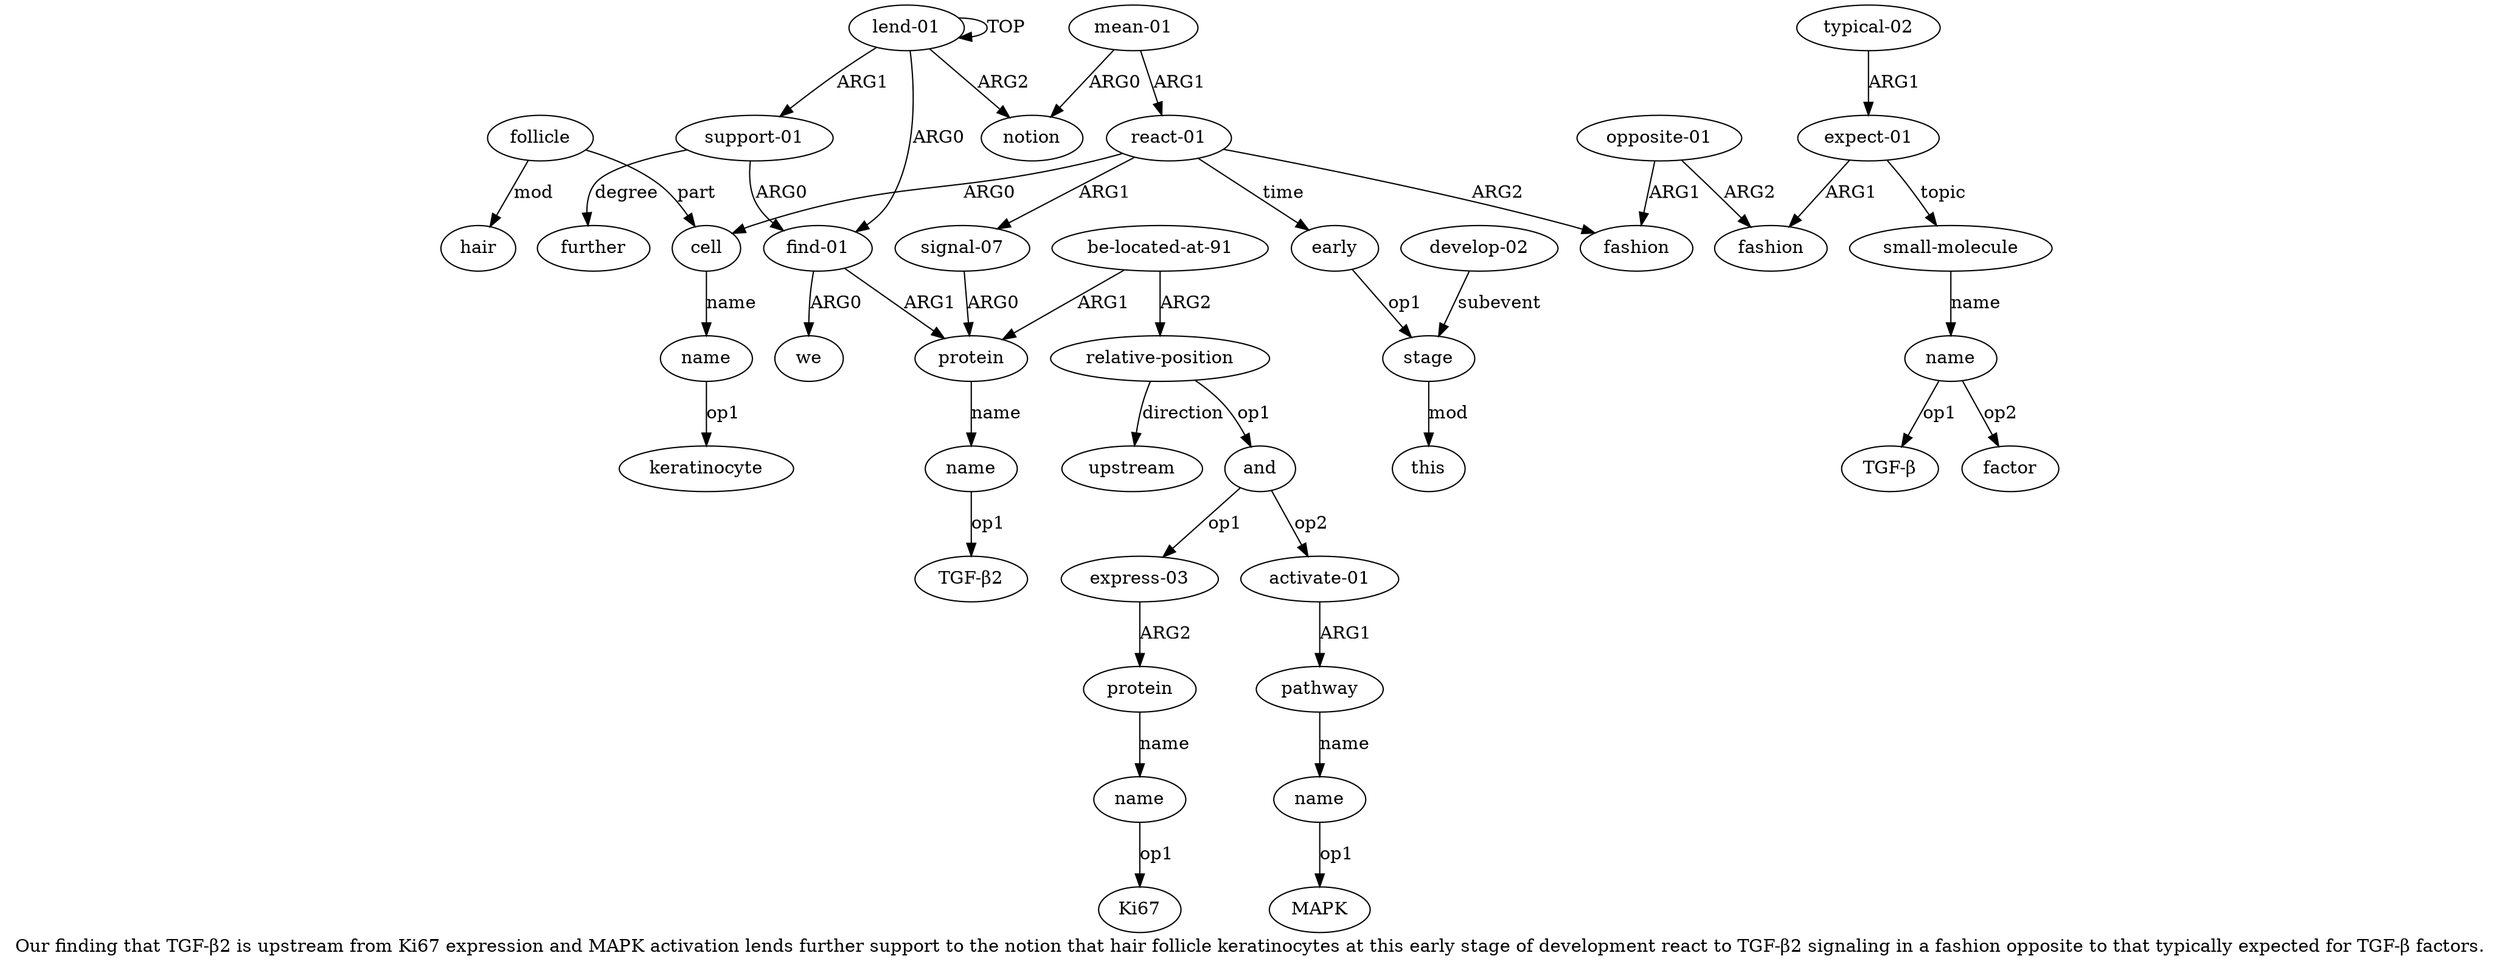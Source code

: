digraph  {
	graph [label="Our finding that TGF-β2 is upstream from Ki67 expression and MAPK activation lends further support to the notion that hair follicle \
keratinocytes at this early stage of development react to TGF-β2 signaling in a fashion opposite to that typically expected for \
TGF-β factors."];
	node [label="\N"];
	a20	 [color=black,
		gold_ind=20,
		gold_label=cell,
		label=cell,
		test_ind=20,
		test_label=cell];
	a21	 [color=black,
		gold_ind=21,
		gold_label=name,
		label=name,
		test_ind=21,
		test_label=name];
	a20 -> a21 [key=0,
	color=black,
	gold_label=name,
	label=name,
	test_label=name];
"a21 keratinocyte" [color=black,
	gold_ind=-1,
	gold_label=keratinocyte,
	label=keratinocyte,
	test_ind=-1,
	test_label=keratinocyte];
a21 -> "a21 keratinocyte" [key=0,
color=black,
gold_label=op1,
label=op1,
test_label=op1];
a22 [color=black,
gold_ind=22,
gold_label=follicle,
label=follicle,
test_ind=22,
test_label=follicle];
a22 -> a20 [key=0,
color=black,
gold_label=part,
label=part,
test_label=part];
a23 [color=black,
gold_ind=23,
gold_label=hair,
label=hair,
test_ind=23,
test_label=hair];
a22 -> a23 [key=0,
color=black,
gold_label=mod,
label=mod,
test_label=mod];
a24 [color=black,
gold_ind=24,
gold_label="signal-07",
label="signal-07",
test_ind=24,
test_label="signal-07"];
a3 [color=black,
gold_ind=3,
gold_label=protein,
label=protein,
test_ind=3,
test_label=protein];
a24 -> a3 [key=0,
color=black,
gold_label=ARG0,
label=ARG0,
test_label=ARG0];
a25 [color=black,
gold_ind=25,
gold_label=fashion,
label=fashion,
test_ind=25,
test_label=fashion];
a26 [color=black,
gold_ind=26,
gold_label="opposite-01",
label="opposite-01",
test_ind=26,
test_label="opposite-01"];
a26 -> a25 [key=0,
color=black,
gold_label=ARG1,
label=ARG1,
test_label=ARG1];
a27 [color=black,
gold_ind=27,
gold_label=fashion,
label=fashion,
test_ind=27,
test_label=fashion];
a26 -> a27 [key=0,
color=black,
gold_label=ARG2,
label=ARG2,
test_label=ARG2];
a28 [color=black,
gold_ind=28,
gold_label="expect-01",
label="expect-01",
test_ind=28,
test_label="expect-01"];
a28 -> a27 [key=0,
color=black,
gold_label=ARG1,
label=ARG1,
test_label=ARG1];
a30 [color=black,
gold_ind=30,
gold_label="small-molecule",
label="small-molecule",
test_ind=30,
test_label="small-molecule"];
a28 -> a30 [key=0,
color=black,
gold_label=topic,
label=topic,
test_label=topic];
a29 [color=black,
gold_ind=29,
gold_label="typical-02",
label="typical-02",
test_ind=29,
test_label="typical-02"];
a29 -> a28 [key=0,
color=black,
gold_label=ARG1,
label=ARG1,
test_label=ARG1];
a31 [color=black,
gold_ind=31,
gold_label=name,
label=name,
test_ind=31,
test_label=name];
"a31 factor" [color=black,
gold_ind=-1,
gold_label=factor,
label=factor,
test_ind=-1,
test_label=factor];
a31 -> "a31 factor" [key=0,
color=black,
gold_label=op2,
label=op2,
test_label=op2];
"a31 TGF-β" [color=black,
gold_ind=-1,
gold_label="TGF-β",
label="TGF-β",
test_ind=-1,
test_label="TGF-β"];
a31 -> "a31 TGF-β" [key=0,
color=black,
gold_label=op1,
label=op1,
test_label=op1];
a30 -> a31 [key=0,
color=black,
gold_label=name,
label=name,
test_label=name];
a33 [color=black,
gold_ind=33,
gold_label=stage,
label=stage,
test_ind=33,
test_label=stage];
a35 [color=black,
gold_ind=35,
gold_label=this,
label=this,
test_ind=35,
test_label=this];
a33 -> a35 [key=0,
color=black,
gold_label=mod,
label=mod,
test_label=mod];
"a4 TGF-β2" [color=black,
gold_ind=-1,
gold_label="TGF-β2",
label="TGF-β2",
test_ind=-1,
test_label="TGF-β2"];
a34 [color=black,
gold_ind=34,
gold_label="develop-02",
label="develop-02",
test_ind=34,
test_label="develop-02"];
a34 -> a33 [key=0,
color=black,
gold_label=subevent,
label=subevent,
test_label=subevent];
a32 [color=black,
gold_ind=32,
gold_label=early,
label=early,
test_ind=32,
test_label=early];
a32 -> a33 [key=0,
color=black,
gold_label=op1,
label=op1,
test_label=op1];
a15 [color=black,
gold_ind=15,
gold_label="support-01",
label="support-01",
test_ind=15,
test_label="support-01"];
a16 [color=black,
gold_ind=16,
gold_label=further,
label=further,
test_ind=16,
test_label=further];
a15 -> a16 [key=0,
color=black,
gold_label=degree,
label=degree,
test_label=degree];
a1 [color=black,
gold_ind=1,
gold_label="find-01",
label="find-01",
test_ind=1,
test_label="find-01"];
a15 -> a1 [key=0,
color=black,
gold_label=ARG0,
label=ARG0,
test_label=ARG0];
a14 [color=black,
gold_ind=14,
gold_label=upstream,
label=upstream,
test_ind=14,
test_label=upstream];
a17 [color=black,
gold_ind=17,
gold_label=notion,
label=notion,
test_ind=17,
test_label=notion];
a11 [color=black,
gold_ind=11,
gold_label="activate-01",
label="activate-01",
test_ind=11,
test_label="activate-01"];
a12 [color=black,
gold_ind=12,
gold_label=pathway,
label=pathway,
test_ind=12,
test_label=pathway];
a11 -> a12 [key=0,
color=black,
gold_label=ARG1,
label=ARG1,
test_label=ARG1];
a10 [color=black,
gold_ind=10,
gold_label=name,
label=name,
test_ind=10,
test_label=name];
"a10 Ki67" [color=black,
gold_ind=-1,
gold_label=Ki67,
label=Ki67,
test_ind=-1,
test_label=Ki67];
a10 -> "a10 Ki67" [key=0,
color=black,
gold_label=op1,
label=op1,
test_label=op1];
a13 [color=black,
gold_ind=13,
gold_label=name,
label=name,
test_ind=13,
test_label=name];
"a13 MAPK" [color=black,
gold_ind=-1,
gold_label=MAPK,
label=MAPK,
test_ind=-1,
test_label=MAPK];
a13 -> "a13 MAPK" [key=0,
color=black,
gold_label=op1,
label=op1,
test_label=op1];
a12 -> a13 [key=0,
color=black,
gold_label=name,
label=name,
test_label=name];
a19 [color=black,
gold_ind=19,
gold_label="react-01",
label="react-01",
test_ind=19,
test_label="react-01"];
a19 -> a20 [key=0,
color=black,
gold_label=ARG0,
label=ARG0,
test_label=ARG0];
a19 -> a24 [key=0,
color=black,
gold_label=ARG1,
label=ARG1,
test_label=ARG1];
a19 -> a25 [key=0,
color=black,
gold_label=ARG2,
label=ARG2,
test_label=ARG2];
a19 -> a32 [key=0,
color=black,
gold_label=time,
label=time,
test_label=time];
a18 [color=black,
gold_ind=18,
gold_label="mean-01",
label="mean-01",
test_ind=18,
test_label="mean-01"];
a18 -> a17 [key=0,
color=black,
gold_label=ARG0,
label=ARG0,
test_label=ARG0];
a18 -> a19 [key=0,
color=black,
gold_label=ARG1,
label=ARG1,
test_label=ARG1];
a1 -> a3 [key=0,
color=black,
gold_label=ARG1,
label=ARG1,
test_label=ARG1];
a2 [color=black,
gold_ind=2,
gold_label=we,
label=we,
test_ind=2,
test_label=we];
a1 -> a2 [key=0,
color=black,
gold_label=ARG0,
label=ARG0,
test_label=ARG0];
a0 [color=black,
gold_ind=0,
gold_label="lend-01",
label="lend-01",
test_ind=0,
test_label="lend-01"];
a0 -> a15 [key=0,
color=black,
gold_label=ARG1,
label=ARG1,
test_label=ARG1];
a0 -> a17 [key=0,
color=black,
gold_label=ARG2,
label=ARG2,
test_label=ARG2];
a0 -> a1 [key=0,
color=black,
gold_label=ARG0,
label=ARG0,
test_label=ARG0];
a0 -> a0 [key=0,
color=black,
gold_label=TOP,
label=TOP,
test_label=TOP];
a4 [color=black,
gold_ind=4,
gold_label=name,
label=name,
test_ind=4,
test_label=name];
a3 -> a4 [key=0,
color=black,
gold_label=name,
label=name,
test_label=name];
a5 [color=black,
gold_ind=5,
gold_label="be-located-at-91",
label="be-located-at-91",
test_ind=5,
test_label="be-located-at-91"];
a5 -> a3 [key=0,
color=black,
gold_label=ARG1,
label=ARG1,
test_label=ARG1];
a6 [color=black,
gold_ind=6,
gold_label="relative-position",
label="relative-position",
test_ind=6,
test_label="relative-position"];
a5 -> a6 [key=0,
color=black,
gold_label=ARG2,
label=ARG2,
test_label=ARG2];
a4 -> "a4 TGF-β2" [key=0,
color=black,
gold_label=op1,
label=op1,
test_label=op1];
a7 [color=black,
gold_ind=7,
gold_label=and,
label=and,
test_ind=7,
test_label=and];
a7 -> a11 [key=0,
color=black,
gold_label=op2,
label=op2,
test_label=op2];
a8 [color=black,
gold_ind=8,
gold_label="express-03",
label="express-03",
test_ind=8,
test_label="express-03"];
a7 -> a8 [key=0,
color=black,
gold_label=op1,
label=op1,
test_label=op1];
a6 -> a14 [key=0,
color=black,
gold_label=direction,
label=direction,
test_label=direction];
a6 -> a7 [key=0,
color=black,
gold_label=op1,
label=op1,
test_label=op1];
a9 [color=black,
gold_ind=9,
gold_label=protein,
label=protein,
test_ind=9,
test_label=protein];
a9 -> a10 [key=0,
color=black,
gold_label=name,
label=name,
test_label=name];
a8 -> a9 [key=0,
color=black,
gold_label=ARG2,
label=ARG2,
test_label=ARG2];
}
